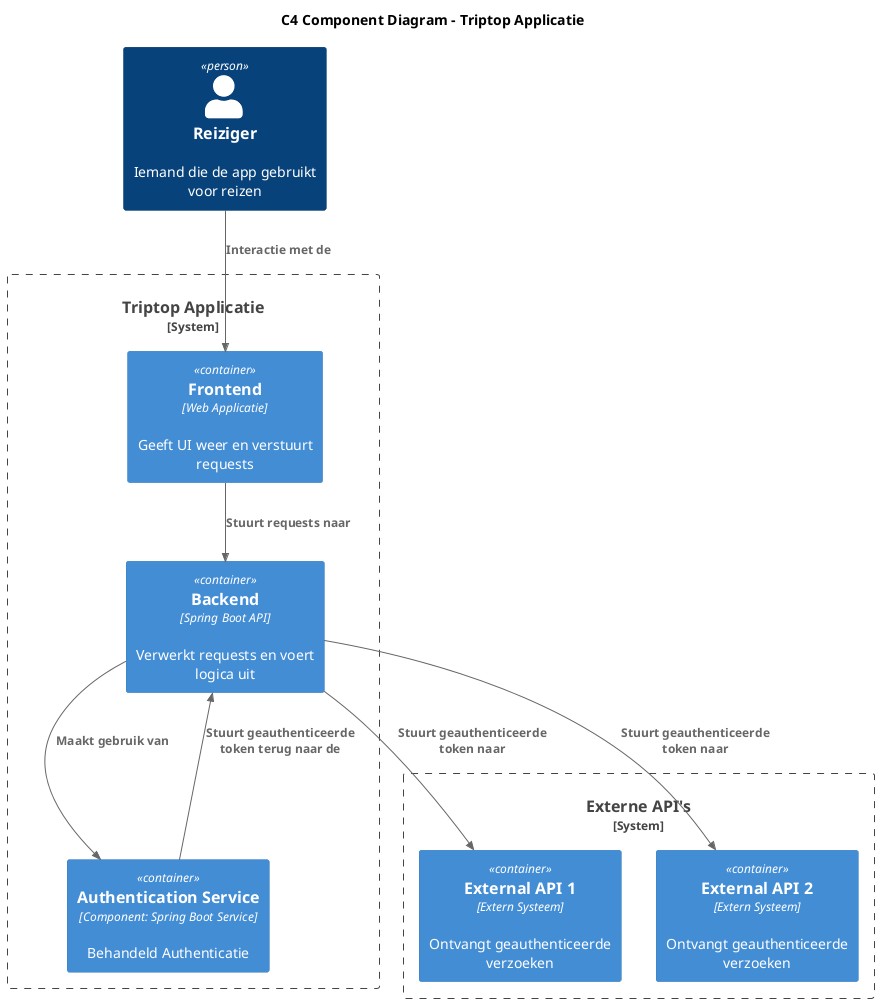 @startuml
!include <C4/C4_Container>

title C4 Component Diagram - Triptop Applicatie

Person(User, "Reiziger", "Iemand die de app gebruikt voor reizen")

System_Boundary(c3, "Triptop Applicatie") {
    Container(Frontend, "Frontend", "Web Applicatie", "Geeft UI weer en verstuurt requests")
    Container(Backend, "Backend", "Spring Boot API", "Verwerkt requests en voert logica uit")
    Container(AuthenticationService, "Authentication Service", "Component: Spring Boot Service", "Behandeld Authenticatie")
}

System_Boundary(c4, "Externe API's") {
    Container(ExternelAPI1, "External API 1", "Extern Systeem", "Ontvangt geauthenticeerde verzoeken")
    Container(ExternalAPI2, "External API 2", "Extern Systeem", "Ontvangt geauthenticeerde verzoeken")
}

Rel(User, Frontend, "Interactie met de")
Rel(Frontend, Backend, "Stuurt requests naar")
Rel(Backend, AuthenticationService, "Maakt gebruik van")
Rel(AuthenticationService, Backend, "Stuurt geauthenticeerde token terug naar de")
Rel(Backend, ExternelAPI1, "Stuurt geauthenticeerde token naar")
Rel(Backend, ExternalAPI2, "Stuurt geauthenticeerde token naar")

@enduml